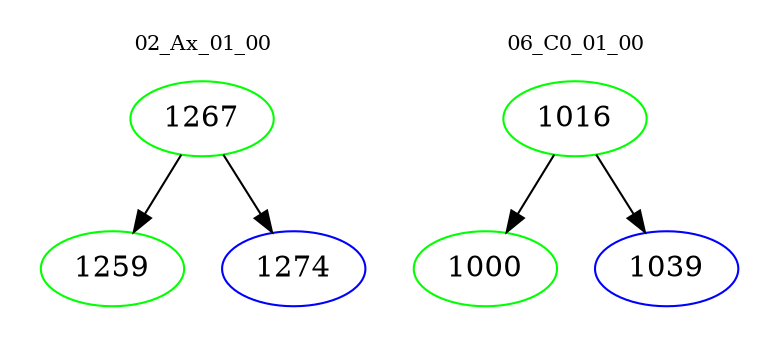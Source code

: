 digraph{
subgraph cluster_0 {
color = white
label = "02_Ax_01_00";
fontsize=10;
T0_1267 [label="1267", color="green"]
T0_1267 -> T0_1259 [color="black"]
T0_1259 [label="1259", color="green"]
T0_1267 -> T0_1274 [color="black"]
T0_1274 [label="1274", color="blue"]
}
subgraph cluster_1 {
color = white
label = "06_C0_01_00";
fontsize=10;
T1_1016 [label="1016", color="green"]
T1_1016 -> T1_1000 [color="black"]
T1_1000 [label="1000", color="green"]
T1_1016 -> T1_1039 [color="black"]
T1_1039 [label="1039", color="blue"]
}
}
